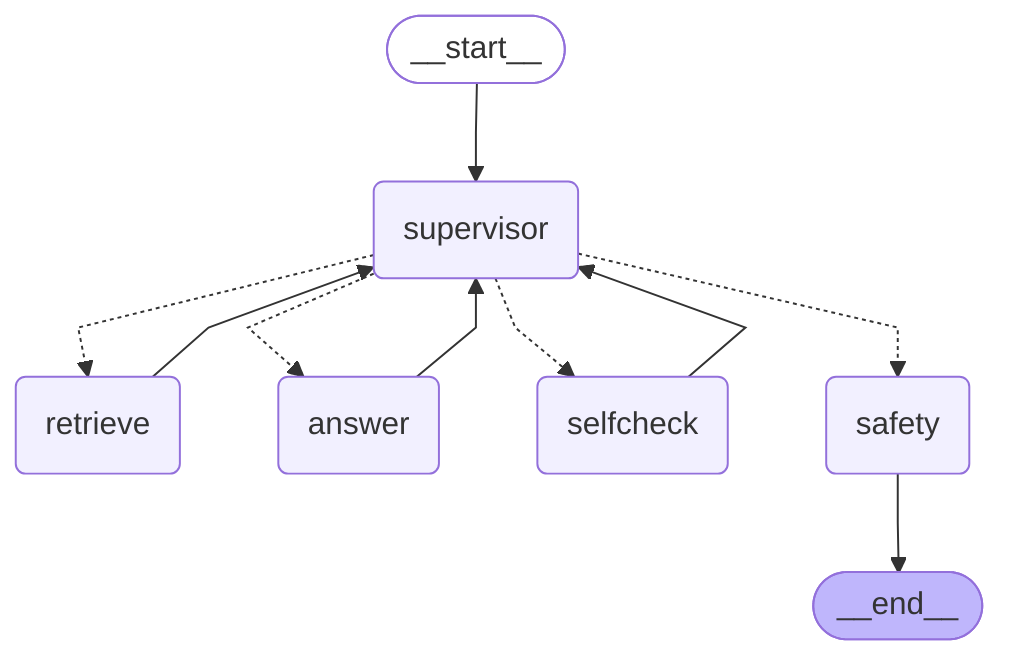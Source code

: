---
config:
  flowchart:
    curve: linear
---
graph TD;
	__start__([<p>__start__</p>]):::first
	supervisor(supervisor)
	retrieve(retrieve)
	answer(answer)
	selfcheck(selfcheck)
	safety(safety)
	__end__([<p>__end__</p>]):::last
	__start__ --> supervisor;
	answer --> supervisor;
	retrieve --> supervisor;
	selfcheck --> supervisor;
	supervisor -.-> answer;
	supervisor -.-> retrieve;
	supervisor -.-> safety;
	supervisor -.-> selfcheck;
	safety --> __end__;
	classDef default fill:#f2f0ff,line-height:1.2
	classDef first fill-opacity:0
	classDef last fill:#bfb6fc
